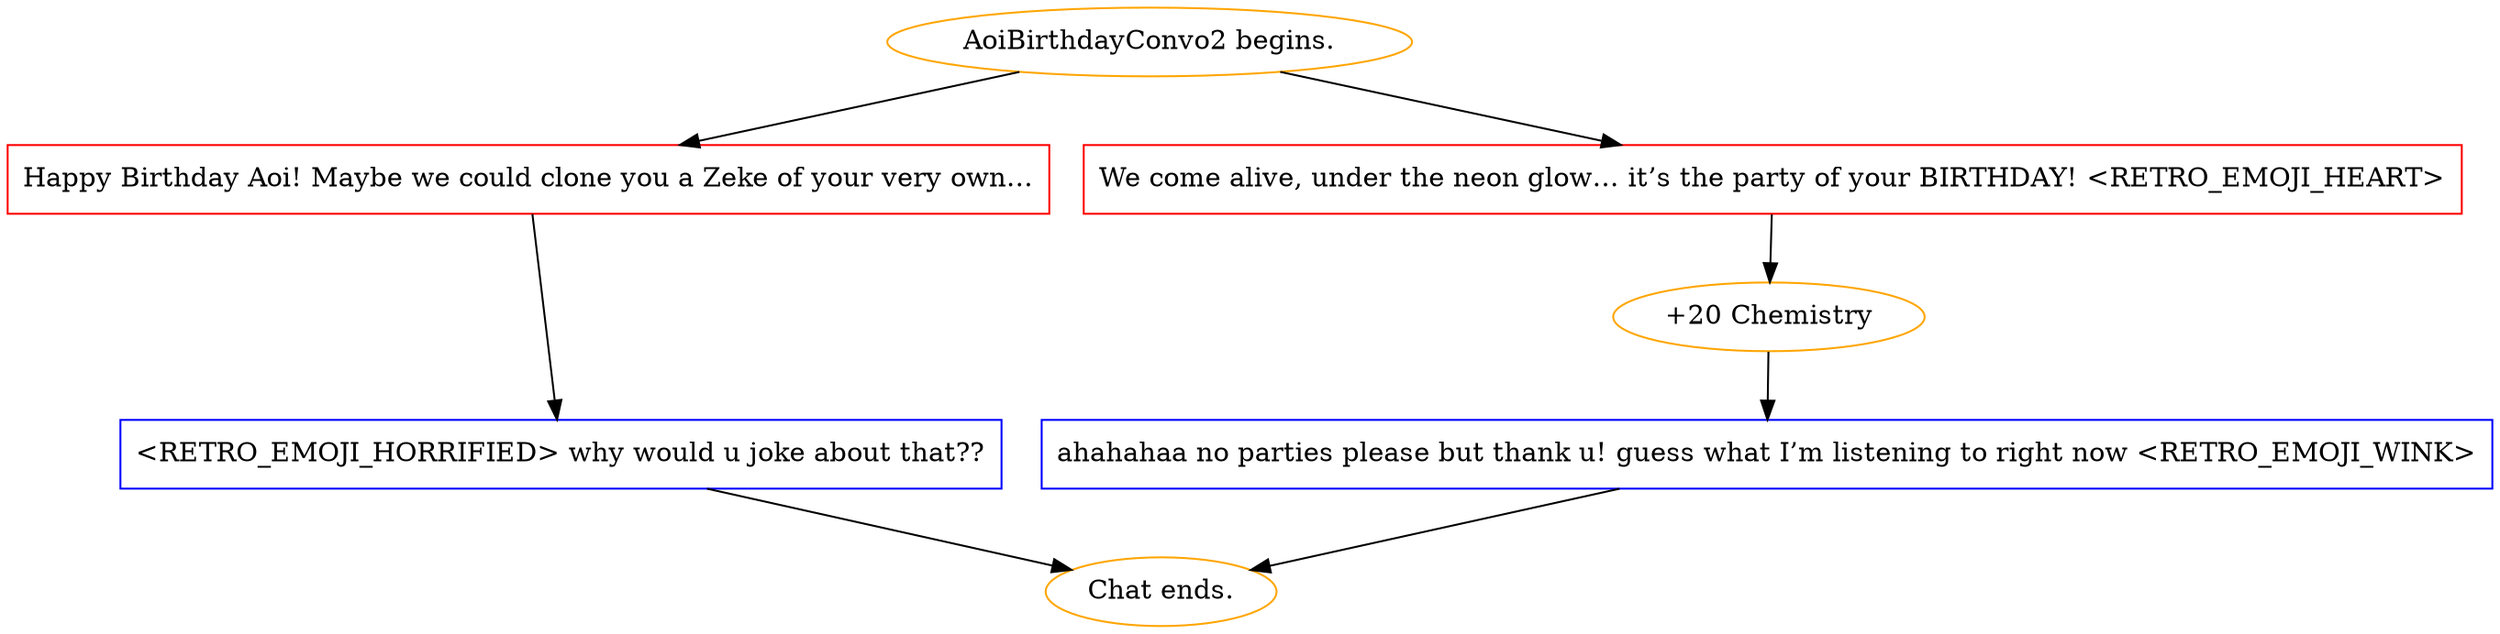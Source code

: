 digraph {
	"AoiBirthdayConvo2 begins." [color=orange];
		"AoiBirthdayConvo2 begins." -> j3287329701;
		"AoiBirthdayConvo2 begins." -> j1521774566;
	j3287329701 [label="Happy Birthday Aoi! Maybe we could clone you a Zeke of your very own…",shape=box,color=red];
		j3287329701 -> j2261969976;
	j1521774566 [label="We come alive, under the neon glow… it’s the party of your BIRTHDAY! <RETRO_EMOJI_HEART>",shape=box,color=red];
		j1521774566 -> j4178329631;
	j2261969976 [label="<RETRO_EMOJI_HORRIFIED> why would u joke about that??",shape=box,color=blue];
		j2261969976 -> "Chat ends.";
	j4178329631 [label="+20 Chemistry",color=orange];
		j4178329631 -> j2307491837;
	"Chat ends." [color=orange];
	j2307491837 [label="ahahahaa no parties please but thank u! guess what I’m listening to right now <RETRO_EMOJI_WINK>",shape=box,color=blue];
		j2307491837 -> "Chat ends.";
}